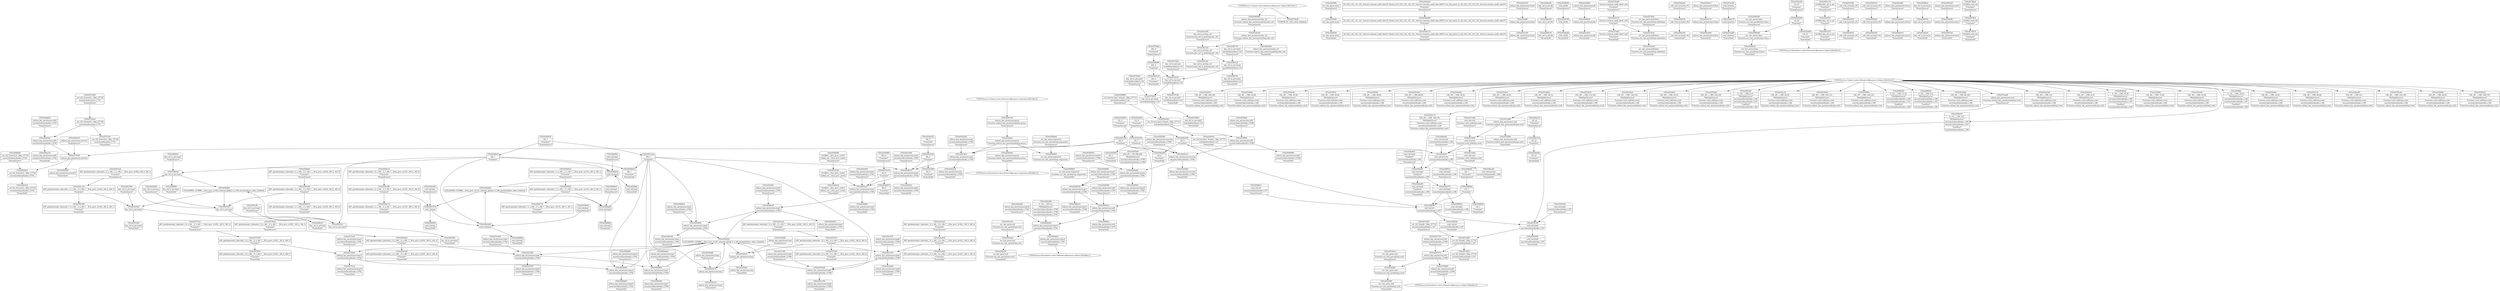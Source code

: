 digraph {
	CE0x456d390 [shape=record,shape=Mrecord,label="{CE0x456d390|selinux_key_permission:retval.0|*SummSink*}"]
	CE0x45554d0 [shape=record,shape=Mrecord,label="{CE0x45554d0|128:_i8*,_:_CRE_96,104_|*MultipleSource*|Function::cred_sid&Arg::cred::|security/selinux/hooks.c,196|Function::selinux_key_permission&Arg::cred::}"]
	CE0x454f140 [shape=record,shape=Mrecord,label="{CE0x454f140|key_ref_to_ptr:key_ref|Function::key_ref_to_ptr&Arg::key_ref::|*SummSink*}"]
	CE0x456db40 [shape=record,shape=Mrecord,label="{CE0x456db40|cred_sid:tmp2|*SummSource*}"]
	CE0x4574dc0 [shape=record,shape=Mrecord,label="{CE0x4574dc0|_ret_i32_%retval.0,_!dbg_!27728|security/selinux/avc.c,775}"]
	CE0x4541440 [shape=record,shape=Mrecord,label="{CE0x4541440|selinux_key_permission:tmp2|security/selinux/hooks.c,5783|*SummSource*}"]
	CE0x45757a0 [shape=record,shape=Mrecord,label="{CE0x45757a0|i64*_getelementptr_inbounds_(_6_x_i64_,_6_x_i64_*___llvm_gcov_ctr421,_i64_0,_i64_5)|*Constant*|*SummSource*}"]
	CE0x458ebc0 [shape=record,shape=Mrecord,label="{CE0x458ebc0|4:_i32,_:_CRE_4,8_|*MultipleSource*|security/selinux/hooks.c,196|security/selinux/hooks.c,197|*LoadInst*|security/selinux/hooks.c,196}"]
	CE0x4590f10 [shape=record,shape=Mrecord,label="{CE0x4590f10|key_ref_to_ptr:tmp1|*SummSource*}"]
	CE0x454e290 [shape=record,shape=Mrecord,label="{CE0x454e290|128:_i8*,_:_CRE_4,8_|*MultipleSource*|Function::cred_sid&Arg::cred::|security/selinux/hooks.c,196|Function::selinux_key_permission&Arg::cred::}"]
	CE0x456c0c0 [shape=record,shape=Mrecord,label="{CE0x456c0c0|_ret_i32_%retval.0,_!dbg_!27729|security/selinux/hooks.c,5792|*SummSink*}"]
	CE0x454e410 [shape=record,shape=Mrecord,label="{CE0x454e410|128:_i8*,_:_CRE_8,16_|*MultipleSource*|Function::cred_sid&Arg::cred::|security/selinux/hooks.c,196|Function::selinux_key_permission&Arg::cred::}"]
	CE0x4545170 [shape=record,shape=Mrecord,label="{CE0x4545170|selinux_key_permission:tmp1}"]
	CE0x4548540 [shape=record,shape=Mrecord,label="{CE0x4548540|cred_sid:sid|security/selinux/hooks.c,197|*SummSink*}"]
	CE0x456ecb0 [shape=record,shape=Mrecord,label="{CE0x456ecb0|cred_sid:security|security/selinux/hooks.c,196|*SummSink*}"]
	CE0x4546240 [shape=record,shape=Mrecord,label="{CE0x4546240|avc_has_perm:entry|*SummSink*}"]
	CE0x458fdc0 [shape=record,shape=Mrecord,label="{CE0x458fdc0|cred_sid:sid|security/selinux/hooks.c,197|*SummSource*}"]
	CE0x45412e0 [shape=record,shape=Mrecord,label="{CE0x45412e0|i64_1|*Constant*}"]
	CE0x4545a70 [shape=record,shape=Mrecord,label="{CE0x4545a70|i32_(i32,_i32,_i16,_i32,_%struct.common_audit_data*)*_bitcast_(i32_(i32,_i32,_i16,_i32,_%struct.common_audit_data.495*)*_avc_has_perm_to_i32_(i32,_i32,_i16,_i32,_%struct.common_audit_data*)*)|*Constant*|*SummSink*}"]
	CE0x45400c0 [shape=record,shape=Mrecord,label="{CE0x45400c0|i64_1|*Constant*|*SummSource*}"]
	CE0x454fe40 [shape=record,shape=Mrecord,label="{CE0x454fe40|4:_i32,_:_CRE_16,20_|*MultipleSource*|security/selinux/hooks.c,196|security/selinux/hooks.c,197|*LoadInst*|security/selinux/hooks.c,196}"]
	CE0x4592c20 [shape=record,shape=Mrecord,label="{CE0x4592c20|i64_-2|*Constant*|*SummSink*}"]
	CE0x4554f60 [shape=record,shape=Mrecord,label="{CE0x4554f60|128:_i8*,_:_CRE_72,80_|*MultipleSource*|Function::cred_sid&Arg::cred::|security/selinux/hooks.c,196|Function::selinux_key_permission&Arg::cred::}"]
	CE0x4541910 [shape=record,shape=Mrecord,label="{CE0x4541910|selinux_key_permission:if.end|*SummSource*}"]
	CE0x458f6b0 [shape=record,shape=Mrecord,label="{CE0x458f6b0|cred_sid:tmp5|security/selinux/hooks.c,196|*SummSink*}"]
	CE0x455d160 [shape=record,shape=Mrecord,label="{CE0x455d160|i32_5|*Constant*}"]
	CE0x45350a0 [shape=record,shape=Mrecord,label="{CE0x45350a0|selinux_key_permission:tmp|*SummSink*}"]
	CE0x456bf20 [shape=record,shape=Mrecord,label="{CE0x456bf20|_ret_i32_%retval.0,_!dbg_!27729|security/selinux/hooks.c,5792}"]
	CE0x45913e0 [shape=record,shape=Mrecord,label="{CE0x45913e0|i64*_getelementptr_inbounds_(_2_x_i64_,_2_x_i64_*___llvm_gcov_ctr422,_i64_0,_i64_1)|*Constant*|*SummSource*}"]
	CE0x454eef0 [shape=record,shape=Mrecord,label="{CE0x454eef0|128:_i8*,_:_CRE_32,36_|*MultipleSource*|Function::cred_sid&Arg::cred::|security/selinux/hooks.c,196|Function::selinux_key_permission&Arg::cred::}"]
	CE0x458ea90 [shape=record,shape=Mrecord,label="{CE0x458ea90|cred_sid:tmp4|*LoadInst*|security/selinux/hooks.c,196|*SummSink*}"]
	CE0x4591ef0 [shape=record,shape=Mrecord,label="{CE0x4591ef0|key_ref_to_ptr:tmp3|*SummSource*}"]
	CE0x4590a00 [shape=record,shape=Mrecord,label="{CE0x4590a00|key_ref_to_ptr:bb|*SummSource*}"]
	CE0x4555c10 [shape=record,shape=Mrecord,label="{CE0x4555c10|128:_i8*,_:_CRE_128,136_|*MultipleSource*|Function::cred_sid&Arg::cred::|security/selinux/hooks.c,196|Function::selinux_key_permission&Arg::cred::}"]
	CE0x4556950 [shape=record,shape=Mrecord,label="{CE0x4556950|cred_sid:bb|*SummSource*}"]
	CE0x4575560 [shape=record,shape=Mrecord,label="{CE0x4575560|selinux_key_permission:retval.0}"]
	CE0x4592750 [shape=record,shape=Mrecord,label="{CE0x4592750|key_ref_to_ptr:tmp4|include/linux/key.h,116|*SummSource*}"]
	CE0x64b0aa0 [shape=record,shape=Mrecord,label="{CE0x64b0aa0|selinux_key_permission:tmp7|security/selinux/hooks.c,5784|*SummSource*}"]
	CE0x45354c0 [shape=record,shape=Mrecord,label="{CE0x45354c0|selinux_key_permission:bb|*SummSink*}"]
	CE0x4569850 [shape=record,shape=Mrecord,label="{CE0x4569850|avc_has_perm:requested|Function::avc_has_perm&Arg::requested::|*SummSink*}"]
	CE0x45349b0 [shape=record,shape=Mrecord,label="{CE0x45349b0|selinux_key_permission:bb|*SummSource*}"]
	CE0x4575cc0 [shape=record,shape=Mrecord,label="{CE0x4575cc0|selinux_key_permission:tmp13|security/selinux/hooks.c,5792|*SummSink*}"]
	CE0x4545f60 [shape=record,shape=Mrecord,label="{CE0x4545f60|avc_has_perm:entry|*SummSource*}"]
	CE0x4535570 [shape=record,shape=Mrecord,label="{CE0x4535570|i64*_getelementptr_inbounds_(_6_x_i64_,_6_x_i64_*___llvm_gcov_ctr421,_i64_0,_i64_0)|*Constant*}"]
	CE0x457d2f0 [shape=record,shape=Mrecord,label="{CE0x457d2f0|_ret_i32_%tmp6,_!dbg_!27716|security/selinux/hooks.c,197|*SummSink*}"]
	CE0x4574a80 [shape=record,shape=Mrecord,label="{CE0x4574a80|%struct.common_audit_data*_null|*Constant*|*SummSource*}"]
	CE0x455c970 [shape=record,shape=Mrecord,label="{CE0x455c970|selinux_key_permission:tmp8|security/selinux/hooks.c,5786|*SummSource*}"]
	CE0x456d1f0 [shape=record,shape=Mrecord,label="{CE0x456d1f0|selinux_key_permission:retval.0|*SummSource*}"]
	CE0x457f6d0 [shape=record,shape=Mrecord,label="{CE0x457f6d0|selinux_key_permission:call1|security/selinux/hooks.c,5788|*SummSource*}"]
	CE0x456e340 [shape=record,shape=Mrecord,label="{CE0x456e340|_call_void_mcount()_#3|*SummSink*}"]
	CE0x4590f80 [shape=record,shape=Mrecord,label="{CE0x4590f80|key_ref_to_ptr:tmp1|*SummSink*}"]
	CE0x45422b0 [shape=record,shape=Mrecord,label="{CE0x45422b0|selinux_key_permission:cmp|security/selinux/hooks.c,5783|*SummSource*}"]
	CE0x456ad60 [shape=record,shape=Mrecord,label="{CE0x456ad60|i32_(i32,_i32,_i16,_i32,_%struct.common_audit_data*)*_bitcast_(i32_(i32,_i32,_i16,_i32,_%struct.common_audit_data.495*)*_avc_has_perm_to_i32_(i32,_i32,_i16,_i32,_%struct.common_audit_data*)*)|*Constant*}"]
	CE0x4592900 [shape=record,shape=Mrecord,label="{CE0x4592900|i64_-2|*Constant*}"]
	CE0x453fa10 [shape=record,shape=Mrecord,label="{CE0x453fa10|selinux_key_permission:if.then|*SummSource*}"]
	CE0x45489c0 [shape=record,shape=Mrecord,label="{CE0x45489c0|selinux_key_permission:tmp5|security/selinux/hooks.c,5783|*SummSource*}"]
	"CONST[source:0(mediator),value:0(static)][purpose:{operation}][SnkIdx:3]"
	CE0x454ffc0 [shape=record,shape=Mrecord,label="{CE0x454ffc0|4:_i32,_:_CRE_20,24_|*MultipleSource*|security/selinux/hooks.c,196|security/selinux/hooks.c,197|*LoadInst*|security/selinux/hooks.c,196}"]
	CE0x4552a20 [shape=record,shape=Mrecord,label="{CE0x4552a20|avc_has_perm:tsid|Function::avc_has_perm&Arg::tsid::}"]
	CE0x456f420 [shape=record,shape=Mrecord,label="{CE0x456f420|cred_sid:tmp|*SummSink*}"]
	CE0x454dbf0 [shape=record,shape=Mrecord,label="{CE0x454dbf0|selinux_key_permission:tmp3|security/selinux/hooks.c,5783|*SummSink*}"]
	CE0x457ad60 [shape=record,shape=Mrecord,label="{CE0x457ad60|cred_sid:entry|*SummSink*}"]
	CE0x4569340 [shape=record,shape=Mrecord,label="{CE0x4569340|avc_has_perm:tclass|Function::avc_has_perm&Arg::tclass::}"]
	CE0x457add0 [shape=record,shape=Mrecord,label="{CE0x457add0|selinux_key_permission:cred|Function::selinux_key_permission&Arg::cred::}"]
	CE0x454c0b0 [shape=record,shape=Mrecord,label="{CE0x454c0b0|_ret_%struct.key*_%tmp5,_!dbg_!27715|include/linux/key.h,116}"]
	CE0x456a5a0 [shape=record,shape=Mrecord,label="{CE0x456a5a0|selinux_key_permission:call3|security/selinux/hooks.c,5791}"]
	CE0x454cac0 [shape=record,shape=Mrecord,label="{CE0x454cac0|i64*_getelementptr_inbounds_(_6_x_i64_,_6_x_i64_*___llvm_gcov_ctr421,_i64_0,_i64_0)|*Constant*|*SummSource*}"]
	CE0x4544110 [shape=record,shape=Mrecord,label="{CE0x4544110|i64*_getelementptr_inbounds_(_2_x_i64_,_2_x_i64_*___llvm_gcov_ctr131,_i64_0,_i64_0)|*Constant*|*SummSink*}"]
	CE0x4534dd0 [shape=record,shape=Mrecord,label="{CE0x4534dd0|selinux_key_permission:tmp1|*SummSource*}"]
	CE0x4574f30 [shape=record,shape=Mrecord,label="{CE0x4574f30|avc_has_perm:auditdata|Function::avc_has_perm&Arg::auditdata::|*SummSource*}"]
	CE0x456c280 [shape=record,shape=Mrecord,label="{CE0x456c280|i64*_getelementptr_inbounds_(_2_x_i64_,_2_x_i64_*___llvm_gcov_ctr131,_i64_0,_i64_0)|*Constant*}"]
	CE0x458f920 [shape=record,shape=Mrecord,label="{CE0x458f920|i32_1|*Constant*}"]
	CE0x4560460 [shape=record,shape=Mrecord,label="{CE0x4560460|selinux_key_permission:key_ref|Function::selinux_key_permission&Arg::key_ref::|*SummSource*}"]
	CE0x4561d70 [shape=record,shape=Mrecord,label="{CE0x4561d70|GLOBAL:key_ref_to_ptr|*Constant*|*SummSink*}"]
	CE0x4541d30 [shape=record,shape=Mrecord,label="{CE0x4541d30|_call_void_mcount()_#3}"]
	CE0x456f4c0 [shape=record,shape=Mrecord,label="{CE0x456f4c0|i64_1|*Constant*}"]
	CE0x4534c70 [shape=record,shape=Mrecord,label="{CE0x4534c70|cred_sid:entry}"]
	CE0x458fcf0 [shape=record,shape=Mrecord,label="{CE0x458fcf0|cred_sid:sid|security/selinux/hooks.c,197}"]
	CE0x4591a00 [shape=record,shape=Mrecord,label="{CE0x4591a00|key_ref_to_ptr:tmp2|*SummSink*}"]
	CE0x4569df0 [shape=record,shape=Mrecord,label="{CE0x4569df0|selinux_key_permission:sid2|security/selinux/hooks.c,5791|*SummSource*}"]
	CE0x454e8a0 [shape=record,shape=Mrecord,label="{CE0x454e8a0|128:_i8*,_:_CRE_16,20_|*MultipleSource*|Function::cred_sid&Arg::cred::|security/selinux/hooks.c,196|Function::selinux_key_permission&Arg::cred::}"]
	CE0x455a540 [shape=record,shape=Mrecord,label="{CE0x455a540|i64*_getelementptr_inbounds_(_6_x_i64_,_6_x_i64_*___llvm_gcov_ctr421,_i64_0,_i64_3)|*Constant*|*SummSink*}"]
	CE0x4555130 [shape=record,shape=Mrecord,label="{CE0x4555130|128:_i8*,_:_CRE_80,88_|*MultipleSource*|Function::cred_sid&Arg::cred::|security/selinux/hooks.c,196|Function::selinux_key_permission&Arg::cred::}"]
	CE0x4540970 [shape=record,shape=Mrecord,label="{CE0x4540970|i64_0|*Constant*|*SummSink*}"]
	CE0x456bf90 [shape=record,shape=Mrecord,label="{CE0x456bf90|_ret_i32_%retval.0,_!dbg_!27729|security/selinux/hooks.c,5792|*SummSource*}"]
	CE0x456a2f0 [shape=record,shape=Mrecord,label="{CE0x456a2f0|selinux_key_permission:tmp12|security/selinux/hooks.c,5791}"]
	CE0x4542360 [shape=record,shape=Mrecord,label="{CE0x4542360|COLLAPSED:_GCMRE___llvm_gcov_ctr421_internal_global_6_x_i64_zeroinitializer:_elem_0:default:}"]
	CE0x456ea80 [shape=record,shape=Mrecord,label="{CE0x456ea80|128:_i8*,_:_CRE_0,4_|*MultipleSource*|Function::cred_sid&Arg::cred::|security/selinux/hooks.c,196|Function::selinux_key_permission&Arg::cred::}"]
	CE0x4556180 [shape=record,shape=Mrecord,label="{CE0x4556180|128:_i8*,_:_CRE_152,160_|*MultipleSource*|Function::cred_sid&Arg::cred::|security/selinux/hooks.c,196|Function::selinux_key_permission&Arg::cred::}"]
	CE0x4592330 [shape=record,shape=Mrecord,label="{CE0x4592330|_call_void_mcount()_#3|*SummSource*}"]
	CE0x455fd40 [shape=record,shape=Mrecord,label="{CE0x455fd40|avc_has_perm:ssid|Function::avc_has_perm&Arg::ssid::}"]
	CE0x4552fe0 [shape=record,shape=Mrecord,label="{CE0x4552fe0|selinux_key_permission:tmp4|security/selinux/hooks.c,5783|*SummSource*}"]
	CE0x4591990 [shape=record,shape=Mrecord,label="{CE0x4591990|key_ref_to_ptr:tmp2|*SummSource*}"]
	CE0x454f1b0 [shape=record,shape=Mrecord,label="{CE0x454f1b0|_ret_%struct.key*_%tmp5,_!dbg_!27715|include/linux/key.h,116|*SummSink*}"]
	CE0x5bf44d0 [shape=record,shape=Mrecord,label="{CE0x5bf44d0|selinux_key_permission:tmp7|security/selinux/hooks.c,5784|*SummSink*}"]
	CE0x45750d0 [shape=record,shape=Mrecord,label="{CE0x45750d0|_ret_i32_%retval.0,_!dbg_!27728|security/selinux/avc.c,775|*SummSource*}"]
	CE0x4554860 [shape=record,shape=Mrecord,label="{CE0x4554860|128:_i8*,_:_CRE_48,52_|*MultipleSource*|Function::cred_sid&Arg::cred::|security/selinux/hooks.c,196|Function::selinux_key_permission&Arg::cred::}"]
	CE0x4570820 [shape=record,shape=Mrecord,label="{CE0x4570820|key_ref_to_ptr:tmp5|include/linux/key.h,116|*SummSink*}"]
	"CONST[source:0(mediator),value:2(dynamic)][purpose:{object}][SnkIdx:2]"
	CE0x4590ea0 [shape=record,shape=Mrecord,label="{CE0x4590ea0|key_ref_to_ptr:tmp1}"]
	CE0x456e400 [shape=record,shape=Mrecord,label="{CE0x456e400|i32_0|*Constant*}"]
	CE0x4590c00 [shape=record,shape=Mrecord,label="{CE0x4590c00|i64*_getelementptr_inbounds_(_2_x_i64_,_2_x_i64_*___llvm_gcov_ctr422,_i64_0,_i64_0)|*Constant*}"]
	CE0x4541de0 [shape=record,shape=Mrecord,label="{CE0x4541de0|selinux_key_permission:cmp|security/selinux/hooks.c,5783}"]
	CE0x4552e70 [shape=record,shape=Mrecord,label="{CE0x4552e70|%struct.common_audit_data*_null|*Constant*}"]
	CE0x4567b60 [shape=record,shape=Mrecord,label="{CE0x4567b60|200:_i8*,_:_CR_200,208_|*MultipleSource*|security/selinux/hooks.c,5788|security/selinux/hooks.c,5789}"]
	CE0x4546330 [shape=record,shape=Mrecord,label="{CE0x4546330|selinux_key_permission:tmp11|security/selinux/hooks.c,5789}"]
	CE0x45927f0 [shape=record,shape=Mrecord,label="{CE0x45927f0|key_ref_to_ptr:tmp4|include/linux/key.h,116|*SummSink*}"]
	CE0x4556520 [shape=record,shape=Mrecord,label="{CE0x4556520|128:_i8*,_:_CRE_168,176_|*MultipleSource*|Function::cred_sid&Arg::cred::|security/selinux/hooks.c,196|Function::selinux_key_permission&Arg::cred::}"]
	CE0x4574c40 [shape=record,shape=Mrecord,label="{CE0x4574c40|avc_has_perm:auditdata|Function::avc_has_perm&Arg::auditdata::|*SummSink*}"]
	CE0x4550400 [shape=record,shape=Mrecord,label="{CE0x4550400|cred_sid:tmp6|security/selinux/hooks.c,197|*SummSink*}"]
	CE0x4559d00 [shape=record,shape=Mrecord,label="{CE0x4559d00|selinux_key_permission:tmp5|security/selinux/hooks.c,5783}"]
	CE0x4591d10 [shape=record,shape=Mrecord,label="{CE0x4591d10|key_ref_to_ptr:tmp3}"]
	CE0x45700b0 [shape=record,shape=Mrecord,label="{CE0x45700b0|i64_-2|*Constant*|*SummSource*}"]
	CE0x456d710 [shape=record,shape=Mrecord,label="{CE0x456d710|i64*_getelementptr_inbounds_(_2_x_i64_,_2_x_i64_*___llvm_gcov_ctr131,_i64_0,_i64_1)|*Constant*|*SummSink*}"]
	CE0x4540b50 [shape=record,shape=Mrecord,label="{CE0x4540b50|selinux_key_permission:bb}"]
	CE0x457c0b0 [shape=record,shape=Mrecord,label="{CE0x457c0b0|cred_sid:cred|Function::cred_sid&Arg::cred::|*SummSink*}"]
	CE0x3e2e030 [shape=record,shape=Mrecord,label="{CE0x3e2e030|i64*_getelementptr_inbounds_(_6_x_i64_,_6_x_i64_*___llvm_gcov_ctr421,_i64_0,_i64_4)|*Constant*}"]
	CE0x4541230 [shape=record,shape=Mrecord,label="{CE0x4541230|selinux_key_permission:if.end|*SummSink*}"]
	CE0x4567570 [shape=record,shape=Mrecord,label="{CE0x4567570|cred_sid:tmp}"]
	CE0x4550160 [shape=record,shape=Mrecord,label="{CE0x4550160|cred_sid:tmp6|security/selinux/hooks.c,197}"]
	CE0x4552960 [shape=record,shape=Mrecord,label="{CE0x4552960|avc_has_perm:ssid|Function::avc_has_perm&Arg::ssid::|*SummSink*}"]
	CE0x4592fb0 [shape=record,shape=Mrecord,label="{CE0x4592fb0|COLLAPSED:_GCMRE___llvm_gcov_ctr422_internal_global_2_x_i64_zeroinitializer:_elem_0:default:}"]
	CE0x456d4b0 [shape=record,shape=Mrecord,label="{CE0x456d4b0|cred_sid:tmp1|*SummSink*}"]
	CE0x4574af0 [shape=record,shape=Mrecord,label="{CE0x4574af0|%struct.common_audit_data*_null|*Constant*|*SummSink*}"]
	CE0x4575970 [shape=record,shape=Mrecord,label="{CE0x4575970|i64*_getelementptr_inbounds_(_6_x_i64_,_6_x_i64_*___llvm_gcov_ctr421,_i64_0,_i64_5)|*Constant*|*SummSink*}"]
	CE0x4556790 [shape=record,shape=Mrecord,label="{CE0x4556790|cred_sid:bb}"]
	CE0x4591120 [shape=record,shape=Mrecord,label="{CE0x4591120|i64*_getelementptr_inbounds_(_2_x_i64_,_2_x_i64_*___llvm_gcov_ctr422,_i64_0,_i64_1)|*Constant*}"]
	CE0x45594e0 [shape=record,shape=Mrecord,label="{CE0x45594e0|cred_sid:tmp1|*SummSource*}"]
	CE0x4556350 [shape=record,shape=Mrecord,label="{CE0x4556350|128:_i8*,_:_CRE_160,168_|*MultipleSource*|Function::cred_sid&Arg::cred::|security/selinux/hooks.c,196|Function::selinux_key_permission&Arg::cred::}"]
	CE0x45693b0 [shape=record,shape=Mrecord,label="{CE0x45693b0|avc_has_perm:tclass|Function::avc_has_perm&Arg::tclass::|*SummSource*}"]
	CE0x4569a10 [shape=record,shape=Mrecord,label="{CE0x4569a10|selinux_key_permission:tmp11|security/selinux/hooks.c,5789|*SummSink*}"]
	CE0x4591920 [shape=record,shape=Mrecord,label="{CE0x4591920|key_ref_to_ptr:tmp2}"]
	CE0x4592f40 [shape=record,shape=Mrecord,label="{CE0x4592f40|key_ref_to_ptr:tmp}"]
	CE0x4575c50 [shape=record,shape=Mrecord,label="{CE0x4575c50|selinux_key_permission:tmp13|security/selinux/hooks.c,5792|*SummSource*}"]
	CE0x4550890 [shape=record,shape=Mrecord,label="{CE0x4550890|_ret_%struct.key*_%tmp5,_!dbg_!27715|include/linux/key.h,116|*SummSource*}"]
	CE0x45343a0 [shape=record,shape=Mrecord,label="{CE0x45343a0|selinux_key_permission:key_ref|Function::selinux_key_permission&Arg::key_ref::}"]
	CE0x4593020 [shape=record,shape=Mrecord,label="{CE0x4593020|key_ref_to_ptr:tmp|*SummSource*}"]
	CE0x4534b10 [shape=record,shape=Mrecord,label="{CE0x4534b10|selinux_key_permission:tmp}"]
	CE0x45596a0 [shape=record,shape=Mrecord,label="{CE0x45596a0|i64*_getelementptr_inbounds_(_2_x_i64_,_2_x_i64_*___llvm_gcov_ctr131,_i64_0,_i64_1)|*Constant*}"]
	CE0x4554690 [shape=record,shape=Mrecord,label="{CE0x4554690|128:_i8*,_:_CRE_44,48_|*MultipleSource*|Function::cred_sid&Arg::cred::|security/selinux/hooks.c,196|Function::selinux_key_permission&Arg::cred::}"]
	CE0x456e2d0 [shape=record,shape=Mrecord,label="{CE0x456e2d0|_call_void_mcount()_#3|*SummSource*}"]
	CE0x4567670 [shape=record,shape=Mrecord,label="{CE0x4567670|selinux_key_permission:call|security/selinux/hooks.c,5786}"]
	CE0x454b410 [shape=record,shape=Mrecord,label="{CE0x454b410|selinux_key_permission:return|*SummSink*}"]
	CE0x45352b0 [shape=record,shape=Mrecord,label="{CE0x45352b0|GLOBAL:__llvm_gcov_ctr421|Global_var:__llvm_gcov_ctr421}"]
	CE0x457d280 [shape=record,shape=Mrecord,label="{CE0x457d280|_ret_i32_%tmp6,_!dbg_!27716|security/selinux/hooks.c,197}"]
	CE0x45528c0 [shape=record,shape=Mrecord,label="{CE0x45528c0|avc_has_perm:ssid|Function::avc_has_perm&Arg::ssid::|*SummSource*}"]
	CE0x4567750 [shape=record,shape=Mrecord,label="{CE0x4567750|selinux_key_permission:call|security/selinux/hooks.c,5786|*SummSource*}"]
	CE0x4569fe0 [shape=record,shape=Mrecord,label="{CE0x4569fe0|selinux_key_permission:sid2|security/selinux/hooks.c,5791|*SummSink*}"]
	CE0x4542c10 [shape=record,shape=Mrecord,label="{CE0x4542c10|selinux_key_permission:tmp3|security/selinux/hooks.c,5783}"]
	CE0x458fa90 [shape=record,shape=Mrecord,label="{CE0x458fa90|i32_1|*Constant*|*SummSource*}"]
	CE0x4542f50 [shape=record,shape=Mrecord,label="{CE0x4542f50|GLOBAL:key_ref_to_ptr|*Constant*}"]
	CE0x4575320 [shape=record,shape=Mrecord,label="{CE0x4575320|i64*_getelementptr_inbounds_(_6_x_i64_,_6_x_i64_*___llvm_gcov_ctr421,_i64_0,_i64_5)|*Constant*}"]
	CE0x4550300 [shape=record,shape=Mrecord,label="{CE0x4550300|cred_sid:tmp6|security/selinux/hooks.c,197|*SummSource*}"]
	CE0x453fb70 [shape=record,shape=Mrecord,label="{CE0x453fb70|selinux_key_permission:tmp2|security/selinux/hooks.c,5783}"]
	"CONST[source:1(input),value:2(dynamic)][purpose:{object}][SrcIdx:1]"
	CE0x4569cc0 [shape=record,shape=Mrecord,label="{CE0x4569cc0|selinux_key_permission:sid2|security/selinux/hooks.c,5791}"]
	CE0x454d250 [shape=record,shape=Mrecord,label="{CE0x454d250|selinux_key_permission:tmp4|security/selinux/hooks.c,5783|*SummSink*}"]
	CE0x454e030 [shape=record,shape=Mrecord,label="{CE0x454e030|selinux_key_permission:tmp3|security/selinux/hooks.c,5783|*SummSource*}"]
	CE0x455dc20 [shape=record,shape=Mrecord,label="{CE0x455dc20|avc_has_perm:tsid|Function::avc_has_perm&Arg::tsid::|*SummSink*}"]
	CE0x453fe30 [shape=record,shape=Mrecord,label="{CE0x453fe30|_call_void_mcount()_#3|*SummSink*}"]
	CE0x4569600 [shape=record,shape=Mrecord,label="{CE0x4569600|avc_has_perm:requested|Function::avc_has_perm&Arg::requested::}"]
	CE0x4554a30 [shape=record,shape=Mrecord,label="{CE0x4554a30|128:_i8*,_:_CRE_52,56_|*MultipleSource*|Function::cred_sid&Arg::cred::|security/selinux/hooks.c,196|Function::selinux_key_permission&Arg::cred::}"]
	CE0x458e6f0 [shape=record,shape=Mrecord,label="{CE0x458e6f0|cred_sid:tmp4|*LoadInst*|security/selinux/hooks.c,196}"]
	CE0x454b540 [shape=record,shape=Mrecord,label="{CE0x454b540|selinux_key_permission:tmp5|security/selinux/hooks.c,5783|*SummSink*}"]
	CE0x4580880 [shape=record,shape=Mrecord,label="{CE0x4580880|selinux_key_permission:call1|security/selinux/hooks.c,5788|*SummSink*}"]
	CE0x45765a0 [shape=record,shape=Mrecord,label="{CE0x45765a0|i64*_getelementptr_inbounds_(_6_x_i64_,_6_x_i64_*___llvm_gcov_ctr421,_i64_0,_i64_3)|*Constant*|*SummSource*}"]
	CE0x45424c0 [shape=record,shape=Mrecord,label="{CE0x45424c0|selinux_key_permission:cmp|security/selinux/hooks.c,5783|*SummSink*}"]
	CE0x64b0940 [shape=record,shape=Mrecord,label="{CE0x64b0940|selinux_key_permission:tmp7|security/selinux/hooks.c,5784}"]
	CE0x453c520 [shape=record,shape=Mrecord,label="{CE0x453c520|selinux_key_permission:tmp6|security/selinux/hooks.c,5784|*SummSink*}"]
	CE0x454c220 [shape=record,shape=Mrecord,label="{CE0x454c220|key_ref_to_ptr:key_ref|Function::key_ref_to_ptr&Arg::key_ref::}"]
	CE0x456ac30 [shape=record,shape=Mrecord,label="{CE0x456ac30|selinux_key_permission:call3|security/selinux/hooks.c,5791|*SummSink*}"]
	CE0x3e2e0a0 [shape=record,shape=Mrecord,label="{CE0x3e2e0a0|i64*_getelementptr_inbounds_(_6_x_i64_,_6_x_i64_*___llvm_gcov_ctr421,_i64_0,_i64_4)|*Constant*|*SummSource*}"]
	CE0x45342e0 [shape=record,shape=Mrecord,label="{CE0x45342e0|key_ref_to_ptr:entry|*SummSink*}"]
	CE0x4542ba0 [shape=record,shape=Mrecord,label="{CE0x4542ba0|GLOBAL:__llvm_gcov_ctr421|Global_var:__llvm_gcov_ctr421|*SummSink*}"]
	CE0x4534880 [shape=record,shape=Mrecord,label="{CE0x4534880|i64_0|*Constant*|*SummSource*}"]
	CE0x454dc60 [shape=record,shape=Mrecord,label="{CE0x454dc60|selinux_key_permission:tmp4|security/selinux/hooks.c,5783}"]
	CE0x4552c90 [shape=record,shape=Mrecord,label="{CE0x4552c90|i16_43|*Constant*|*SummSource*}"]
	CE0x4545580 [shape=record,shape=Mrecord,label="{CE0x4545580|selinux_key_permission:security|security/selinux/hooks.c,5789|*SummSource*}"]
	CE0x4547c90 [shape=record,shape=Mrecord,label="{CE0x4547c90|selinux_key_permission:tmp9|security/selinux/hooks.c,5786|*SummSource*}"]
	CE0x453c440 [shape=record,shape=Mrecord,label="{CE0x453c440|selinux_key_permission:tmp6|security/selinux/hooks.c,5784}"]
	CE0x454f020 [shape=record,shape=Mrecord,label="{CE0x454f020|128:_i8*,_:_CRE_36,40_|*MultipleSource*|Function::cred_sid&Arg::cred::|security/selinux/hooks.c,196|Function::selinux_key_permission&Arg::cred::}"]
	CE0x4574ec0 [shape=record,shape=Mrecord,label="{CE0x4574ec0|avc_has_perm:auditdata|Function::avc_has_perm&Arg::auditdata::}"]
	CE0x456e7e0 [shape=record,shape=Mrecord,label="{CE0x456e7e0|i32_22|*Constant*}"]
	CE0x4535150 [shape=record,shape=Mrecord,label="{CE0x4535150|selinux_key_permission:perm|Function::selinux_key_permission&Arg::perm::|*SummSource*}"]
	CE0x4570630 [shape=record,shape=Mrecord,label="{CE0x4570630|key_ref_to_ptr:tmp5|include/linux/key.h,116}"]
	CE0x4542410 [shape=record,shape=Mrecord,label="{CE0x4542410|i64_2|*Constant*|*SummSource*}"]
	CE0x4545ae0 [shape=record,shape=Mrecord,label="{CE0x4545ae0|i32_(i32,_i32,_i16,_i32,_%struct.common_audit_data*)*_bitcast_(i32_(i32,_i32,_i16,_i32,_%struct.common_audit_data.495*)*_avc_has_perm_to_i32_(i32,_i32,_i16,_i32,_%struct.common_audit_data*)*)|*Constant*|*SummSource*}"]
	CE0x4546b50 [shape=record,shape=Mrecord,label="{CE0x4546b50|selinux_key_permission:tmp10|security/selinux/hooks.c,5789|*SummSource*}"]
	CE0x456ddc0 [shape=record,shape=Mrecord,label="{CE0x456ddc0|cred_sid:tmp3}"]
	CE0x457bfd0 [shape=record,shape=Mrecord,label="{CE0x457bfd0|cred_sid:cred|Function::cred_sid&Arg::cred::}"]
	CE0x4541f40 [shape=record,shape=Mrecord,label="{CE0x4541f40|i32_0|*Constant*}"]
	CE0x4591590 [shape=record,shape=Mrecord,label="{CE0x4591590|i64*_getelementptr_inbounds_(_2_x_i64_,_2_x_i64_*___llvm_gcov_ctr422,_i64_0,_i64_1)|*Constant*|*SummSink*}"]
	CE0x45706a0 [shape=record,shape=Mrecord,label="{CE0x45706a0|key_ref_to_ptr:tmp5|include/linux/key.h,116|*SummSource*}"]
	CE0x454f090 [shape=record,shape=Mrecord,label="{CE0x454f090|128:_i8*,_:_CRE_56,64_|*MultipleSource*|Function::cred_sid&Arg::cred::|security/selinux/hooks.c,196|Function::selinux_key_permission&Arg::cred::}"]
	CE0x456eaf0 [shape=record,shape=Mrecord,label="{CE0x456eaf0|cred_sid:security|security/selinux/hooks.c,196}"]
	CE0x591a620 [shape=record,shape=Mrecord,label="{CE0x591a620|i64*_getelementptr_inbounds_(_6_x_i64_,_6_x_i64_*___llvm_gcov_ctr421,_i64_0,_i64_4)|*Constant*|*SummSink*}"]
	CE0x4555300 [shape=record,shape=Mrecord,label="{CE0x4555300|128:_i8*,_:_CRE_88,89_|*MultipleSource*|Function::cred_sid&Arg::cred::|security/selinux/hooks.c,196|Function::selinux_key_permission&Arg::cred::}"]
	CE0x4578960 [shape=record,shape=Mrecord,label="{CE0x4578960|selinux_key_permission:call|security/selinux/hooks.c,5786|*SummSink*}"]
	CE0x456a280 [shape=record,shape=Mrecord,label="{CE0x456a280|0:_i32,_:_CR_0,4_|*MultipleSource*|security/selinux/hooks.c,5789|security/selinux/hooks.c,5789|security/selinux/hooks.c,5791}"]
	CE0x456dfb0 [shape=record,shape=Mrecord,label="{CE0x456dfb0|cred_sid:tmp3|*SummSink*}"]
	CE0x455be80 [shape=record,shape=Mrecord,label="{CE0x455be80|i64*_getelementptr_inbounds_(_6_x_i64_,_6_x_i64_*___llvm_gcov_ctr421,_i64_0,_i64_3)|*Constant*}"]
	CE0x456e070 [shape=record,shape=Mrecord,label="{CE0x456e070|_call_void_mcount()_#3}"]
	CE0x4540aa0 [shape=record,shape=Mrecord,label="{CE0x4540aa0|selinux_key_permission:perm|Function::selinux_key_permission&Arg::perm::|*SummSink*}"]
	CE0x4545410 [shape=record,shape=Mrecord,label="{CE0x4545410|selinux_key_permission:security|security/selinux/hooks.c,5789}"]
	CE0x45450c0 [shape=record,shape=Mrecord,label="{CE0x45450c0|selinux_key_permission:tmp2|security/selinux/hooks.c,5783|*SummSink*}"]
	CE0x4545940 [shape=record,shape=Mrecord,label="{CE0x4545940|selinux_key_permission:tmp10|security/selinux/hooks.c,5789|*SummSink*}"]
	CE0x453fac0 [shape=record,shape=Mrecord,label="{CE0x453fac0|selinux_key_permission:perm|Function::selinux_key_permission&Arg::perm::}"]
	CE0x4575140 [shape=record,shape=Mrecord,label="{CE0x4575140|_ret_i32_%retval.0,_!dbg_!27728|security/selinux/avc.c,775|*SummSink*}"]
	CE0x456ea10 [shape=record,shape=Mrecord,label="{CE0x456ea10|i32_22|*Constant*|*SummSource*}"]
	CE0x456b980 [shape=record,shape=Mrecord,label="{CE0x456b980|selinux_key_permission:tmp14|security/selinux/hooks.c,5792}"]
	CE0x4545220 [shape=record,shape=Mrecord,label="{CE0x4545220|selinux_key_permission:entry|*SummSource*}"]
	CE0x456b9f0 [shape=record,shape=Mrecord,label="{CE0x456b9f0|selinux_key_permission:tmp14|security/selinux/hooks.c,5792|*SummSource*}"]
	CE0x454ed90 [shape=record,shape=Mrecord,label="{CE0x454ed90|128:_i8*,_:_CRE_28,32_|*MultipleSource*|Function::cred_sid&Arg::cred::|security/selinux/hooks.c,196|Function::selinux_key_permission&Arg::cred::}"]
	CE0x457acf0 [shape=record,shape=Mrecord,label="{CE0x457acf0|cred_sid:entry|*SummSource*}"]
	CE0x4540e10 [shape=record,shape=Mrecord,label="{CE0x4540e10|selinux_key_permission:tmp1|*SummSink*}"]
	CE0x456dbb0 [shape=record,shape=Mrecord,label="{CE0x456dbb0|cred_sid:tmp2|*SummSink*}"]
	CE0x45426d0 [shape=record,shape=Mrecord,label="{CE0x45426d0|selinux_key_permission:if.then|*SummSink*}"]
	CE0x45604d0 [shape=record,shape=Mrecord,label="{CE0x45604d0|selinux_key_permission:key_ref|Function::selinux_key_permission&Arg::key_ref::|*SummSink*}"]
	CE0x454c290 [shape=record,shape=Mrecord,label="{CE0x454c290|key_ref_to_ptr:key_ref|Function::key_ref_to_ptr&Arg::key_ref::|*SummSource*}"]
	CE0x457aed0 [shape=record,shape=Mrecord,label="{CE0x457aed0|selinux_key_permission:cred|Function::selinux_key_permission&Arg::cred::|*SummSource*}"]
	CE0x4545480 [shape=record,shape=Mrecord,label="{CE0x4545480|i32_5|*Constant*|*SummSink*}"]
	CE0x45442b0 [shape=record,shape=Mrecord,label="{CE0x45442b0|COLLAPSED:_GCMRE___llvm_gcov_ctr131_internal_global_2_x_i64_zeroinitializer:_elem_0:default:}"]
	CE0x4551d70 [shape=record,shape=Mrecord,label="{CE0x4551d70|i64_0|*Constant*}"]
	CE0x456ce80 [shape=record,shape=Mrecord,label="{CE0x456ce80|cred_sid:tmp1}"]
	CE0x4535360 [shape=record,shape=Mrecord,label="{CE0x4535360|_call_void_mcount()_#3|*SummSource*}"]
	CE0x45544c0 [shape=record,shape=Mrecord,label="{CE0x45544c0|128:_i8*,_:_CRE_40,44_|*MultipleSource*|Function::cred_sid&Arg::cred::|security/selinux/hooks.c,196|Function::selinux_key_permission&Arg::cred::}"]
	CE0x4579be0 [shape=record,shape=Mrecord,label="{CE0x4579be0|GLOBAL:cred_sid|*Constant*|*SummSource*}"]
	CE0x4554d60 [shape=record,shape=Mrecord,label="{CE0x4554d60|128:_i8*,_:_CRE_64,72_|*MultipleSource*|Function::cred_sid&Arg::cred::|security/selinux/hooks.c,196|Function::selinux_key_permission&Arg::cred::}"]
	CE0x4569940 [shape=record,shape=Mrecord,label="{CE0x4569940|selinux_key_permission:tmp11|security/selinux/hooks.c,5789|*SummSource*}"]
	CE0x4544320 [shape=record,shape=Mrecord,label="{CE0x4544320|cred_sid:tmp|*SummSource*}"]
	CE0x4548010 [shape=record,shape=Mrecord,label="{CE0x4548010|i64_1|*Constant*|*SummSink*}"]
	CE0x4555870 [shape=record,shape=Mrecord,label="{CE0x4555870|128:_i8*,_:_CRE_112,120_|*MultipleSource*|Function::cred_sid&Arg::cred::|security/selinux/hooks.c,196|Function::selinux_key_permission&Arg::cred::}"]
	CE0x458fb20 [shape=record,shape=Mrecord,label="{CE0x458fb20|i32_1|*Constant*|*SummSink*}"]
	CE0x4545660 [shape=record,shape=Mrecord,label="{CE0x4545660|selinux_key_permission:security|security/selinux/hooks.c,5789|*SummSink*}"]
	CE0x456d5e0 [shape=record,shape=Mrecord,label="{CE0x456d5e0|i64*_getelementptr_inbounds_(_2_x_i64_,_2_x_i64_*___llvm_gcov_ctr131,_i64_0,_i64_1)|*Constant*|*SummSource*}"]
	CE0x453d440 [shape=record,shape=Mrecord,label="{CE0x453d440|selinux_key_permission:return}"]
	CE0x4555de0 [shape=record,shape=Mrecord,label="{CE0x4555de0|128:_i8*,_:_CRE_136,144_|*MultipleSource*|Function::cred_sid&Arg::cred::|security/selinux/hooks.c,196|Function::selinux_key_permission&Arg::cred::}"]
	CE0x454eb00 [shape=record,shape=Mrecord,label="{CE0x454eb00|128:_i8*,_:_CRE_20,24_|*MultipleSource*|Function::cred_sid&Arg::cred::|security/selinux/hooks.c,196|Function::selinux_key_permission&Arg::cred::}"]
	CE0x455b480 [shape=record,shape=Mrecord,label="{CE0x455b480|selinux_key_permission:entry}"]
	"CONST[source:1(input),value:2(dynamic)][purpose:{subject}][SrcIdx:3]"
	CE0x4570340 [shape=record,shape=Mrecord,label="{CE0x4570340|key_ref_to_ptr:and|include/linux/key.h,116}"]
	CE0x4590d70 [shape=record,shape=Mrecord,label="{CE0x4590d70|i64*_getelementptr_inbounds_(_2_x_i64_,_2_x_i64_*___llvm_gcov_ctr422,_i64_0,_i64_0)|*Constant*|*SummSink*}"]
	CE0x4555a40 [shape=record,shape=Mrecord,label="{CE0x4555a40|128:_i8*,_:_CRE_120,128_|*MultipleSource*|Function::cred_sid&Arg::cred::|security/selinux/hooks.c,196|Function::selinux_key_permission&Arg::cred::}"]
	CE0x457c040 [shape=record,shape=Mrecord,label="{CE0x457c040|cred_sid:cred|Function::cred_sid&Arg::cred::|*SummSource*}"]
	CE0x458ec90 [shape=record,shape=Mrecord,label="{CE0x458ec90|4:_i32,_:_CRE_8,12_|*MultipleSource*|security/selinux/hooks.c,196|security/selinux/hooks.c,197|*LoadInst*|security/selinux/hooks.c,196}"]
	CE0x4552d00 [shape=record,shape=Mrecord,label="{CE0x4552d00|i16_43|*Constant*|*SummSink*}"]
	CE0x456e8a0 [shape=record,shape=Mrecord,label="{CE0x456e8a0|i32_22|*Constant*|*SummSink*}"]
	CE0x45646c0 [shape=record,shape=Mrecord,label="{CE0x45646c0|key_ref_to_ptr:entry|*SummSource*}"]
	CE0x4541ff0 [shape=record,shape=Mrecord,label="{CE0x4541ff0|selinux_key_permission:if.end}"]
	CE0x45924e0 [shape=record,shape=Mrecord,label="{CE0x45924e0|key_ref_to_ptr:tmp4|include/linux/key.h,116}"]
	"CONST[source:0(mediator),value:2(dynamic)][purpose:{subject}][SnkIdx:0]"
	CE0x4556ad0 [shape=record,shape=Mrecord,label="{CE0x4556ad0|cred_sid:bb|*SummSink*}"]
	CE0x4544e00 [shape=record,shape=Mrecord,label="{CE0x4544e00|i32_0|*Constant*|*SummSink*}"]
	"CONST[source:0(mediator),value:2(dynamic)][purpose:{object}][SnkIdx:1]"
	CE0x45920a0 [shape=record,shape=Mrecord,label="{CE0x45920a0|_call_void_mcount()_#3}"]
	CE0x457bf60 [shape=record,shape=Mrecord,label="{CE0x457bf60|selinux_key_permission:cred|Function::selinux_key_permission&Arg::cred::|*SummSink*}"]
	CE0x4590e10 [shape=record,shape=Mrecord,label="{CE0x4590e10|key_ref_to_ptr:tmp|*SummSink*}"]
	CE0x453f490 [shape=record,shape=Mrecord,label="{CE0x453f490|selinux_key_permission:tmp|*SummSource*}"]
	CE0x456df40 [shape=record,shape=Mrecord,label="{CE0x456df40|cred_sid:tmp3|*SummSource*}"]
	CE0x456ab00 [shape=record,shape=Mrecord,label="{CE0x456ab00|selinux_key_permission:call3|security/selinux/hooks.c,5791|*SummSource*}"]
	CE0x45703b0 [shape=record,shape=Mrecord,label="{CE0x45703b0|key_ref_to_ptr:and|include/linux/key.h,116|*SummSource*}"]
	CE0x455d060 [shape=record,shape=Mrecord,label="{CE0x455d060|i32_5|*Constant*|*SummSource*}"]
	"CONST[source:1(input),value:2(dynamic)][purpose:{operation}][SrcIdx:2]"
	CE0x4569420 [shape=record,shape=Mrecord,label="{CE0x4569420|avc_has_perm:tclass|Function::avc_has_perm&Arg::tclass::|*SummSink*}"]
	CE0x4570140 [shape=record,shape=Mrecord,label="{CE0x4570140|key_ref_to_ptr:and|include/linux/key.h,116|*SummSink*}"]
	CE0x4551100 [shape=record,shape=Mrecord,label="{CE0x4551100|selinux_key_permission:tmp9|security/selinux/hooks.c,5786|*SummSink*}"]
	CE0x4542620 [shape=record,shape=Mrecord,label="{CE0x4542620|i32_0|*Constant*|*SummSource*}"]
	CE0x4547de0 [shape=record,shape=Mrecord,label="{CE0x4547de0|i64*_getelementptr_inbounds_(_6_x_i64_,_6_x_i64_*___llvm_gcov_ctr421,_i64_0,_i64_0)|*Constant*|*SummSink*}"]
	CE0x4547b20 [shape=record,shape=Mrecord,label="{CE0x4547b20|selinux_key_permission:tmp9|security/selinux/hooks.c,5786}"]
	CE0x454ec30 [shape=record,shape=Mrecord,label="{CE0x454ec30|128:_i8*,_:_CRE_24,28_|*MultipleSource*|Function::cred_sid&Arg::cred::|security/selinux/hooks.c,196|Function::selinux_key_permission&Arg::cred::}"]
	CE0x4556e10 [shape=record,shape=Mrecord,label="{CE0x4556e10|i64*_getelementptr_inbounds_(_2_x_i64_,_2_x_i64_*___llvm_gcov_ctr131,_i64_0,_i64_0)|*Constant*|*SummSource*}"]
	CE0x45407a0 [shape=record,shape=Mrecord,label="{CE0x45407a0|selinux_key_permission:entry|*SummSink*}"]
	CE0x456dad0 [shape=record,shape=Mrecord,label="{CE0x456dad0|cred_sid:tmp2}"]
	CE0x458f5a0 [shape=record,shape=Mrecord,label="{CE0x458f5a0|cred_sid:tmp5|security/selinux/hooks.c,196|*SummSource*}"]
	CE0x4546a80 [shape=record,shape=Mrecord,label="{CE0x4546a80|selinux_key_permission:tmp10|security/selinux/hooks.c,5789}"]
	CE0x45556a0 [shape=record,shape=Mrecord,label="{CE0x45556a0|128:_i8*,_:_CRE_104,112_|*MultipleSource*|Function::cred_sid&Arg::cred::|security/selinux/hooks.c,196|Function::selinux_key_permission&Arg::cred::}"]
	CE0x4561c10 [shape=record,shape=Mrecord,label="{CE0x4561c10|GLOBAL:key_ref_to_ptr|*Constant*|*SummSource*}"]
	CE0x4545bf0 [shape=record,shape=Mrecord,label="{CE0x4545bf0|avc_has_perm:entry}"]
	CE0x4555fb0 [shape=record,shape=Mrecord,label="{CE0x4555fb0|128:_i8*,_:_CRE_144,152_|*MultipleSource*|Function::cred_sid&Arg::cred::|security/selinux/hooks.c,196|Function::selinux_key_permission&Arg::cred::}"]
	CE0x458ed50 [shape=record,shape=Mrecord,label="{CE0x458ed50|key_ref_to_ptr:bb}"]
	CE0x4540170 [shape=record,shape=Mrecord,label="{CE0x4540170|selinux_key_permission:if.then}"]
	CE0x457f660 [shape=record,shape=Mrecord,label="{CE0x457f660|selinux_key_permission:call1|security/selinux/hooks.c,5788}"]
	CE0x456a400 [shape=record,shape=Mrecord,label="{CE0x456a400|selinux_key_permission:tmp12|security/selinux/hooks.c,5791|*SummSource*}"]
	CE0x4564550 [shape=record,shape=Mrecord,label="{CE0x4564550|key_ref_to_ptr:entry}"]
	CE0x458e8c0 [shape=record,shape=Mrecord,label="{CE0x458e8c0|cred_sid:tmp4|*LoadInst*|security/selinux/hooks.c,196|*SummSource*}"]
	CE0x458f220 [shape=record,shape=Mrecord,label="{CE0x458f220|4:_i32,_:_CRE_12,16_|*MultipleSource*|security/selinux/hooks.c,196|security/selinux/hooks.c,197|*LoadInst*|security/selinux/hooks.c,196}"]
	CE0x4553380 [shape=record,shape=Mrecord,label="{CE0x4553380|i64_2|*Constant*|*SummSink*}"]
	CE0x4591f90 [shape=record,shape=Mrecord,label="{CE0x4591f90|key_ref_to_ptr:tmp3|*SummSink*}"]
	CE0x456ebe0 [shape=record,shape=Mrecord,label="{CE0x456ebe0|cred_sid:security|security/selinux/hooks.c,196|*SummSource*}"]
	CE0x45923d0 [shape=record,shape=Mrecord,label="{CE0x45923d0|_call_void_mcount()_#3|*SummSink*}"]
	CE0x456bbb0 [shape=record,shape=Mrecord,label="{CE0x456bbb0|selinux_key_permission:tmp14|security/selinux/hooks.c,5792|*SummSink*}"]
	CE0x454e570 [shape=record,shape=Mrecord,label="{CE0x454e570|cred_sid:tmp5|security/selinux/hooks.c,196}"]
	CE0x4540590 [shape=record,shape=Mrecord,label="{CE0x4540590|GLOBAL:__llvm_gcov_ctr421|Global_var:__llvm_gcov_ctr421|*SummSource*}"]
	CE0x4552c20 [shape=record,shape=Mrecord,label="{CE0x4552c20|avc_has_perm:tsid|Function::avc_has_perm&Arg::tsid::|*SummSource*}"]
	CE0x591a690 [shape=record,shape=Mrecord,label="{CE0x591a690|selinux_key_permission:tmp8|security/selinux/hooks.c,5786|*SummSink*}"]
	CE0x456a8c0 [shape=record,shape=Mrecord,label="{CE0x456a8c0|selinux_key_permission:tmp12|security/selinux/hooks.c,5791|*SummSink*}"]
	CE0x453c4b0 [shape=record,shape=Mrecord,label="{CE0x453c4b0|selinux_key_permission:tmp6|security/selinux/hooks.c,5784|*SummSource*}"]
	CE0x453ddf0 [shape=record,shape=Mrecord,label="{CE0x453ddf0|selinux_key_permission:return|*SummSource*}"]
	CE0x4590b70 [shape=record,shape=Mrecord,label="{CE0x4590b70|key_ref_to_ptr:bb|*SummSink*}"]
	CE0x45414f0 [shape=record,shape=Mrecord,label="{CE0x45414f0|i64_2|*Constant*}"]
	CE0x45696e0 [shape=record,shape=Mrecord,label="{CE0x45696e0|avc_has_perm:requested|Function::avc_has_perm&Arg::requested::|*SummSource*}"]
	CE0x45676e0 [shape=record,shape=Mrecord,label="{CE0x45676e0|GLOBAL:cred_sid|*Constant*}"]
	CE0x4575be0 [shape=record,shape=Mrecord,label="{CE0x4575be0|selinux_key_permission:tmp13|security/selinux/hooks.c,5792}"]
	CE0x591a700 [shape=record,shape=Mrecord,label="{CE0x591a700|selinux_key_permission:tmp8|security/selinux/hooks.c,5786}"]
	CE0x457f530 [shape=record,shape=Mrecord,label="{CE0x457f530|_ret_i32_%tmp6,_!dbg_!27716|security/selinux/hooks.c,197|*SummSource*}"]
	CE0x4570bd0 [shape=record,shape=Mrecord,label="{CE0x4570bd0|VOIDTB_TE:_CE2:_elem_0:default:}"]
	CE0x458fc80 [shape=record,shape=Mrecord,label="{CE0x458fc80|4:_i32,_:_CRE_0,4_|*MultipleSource*|security/selinux/hooks.c,196|security/selinux/hooks.c,197|*LoadInst*|security/selinux/hooks.c,196}"]
	CE0x4564fd0 [shape=record,shape=Mrecord,label="{CE0x4564fd0|i64*_getelementptr_inbounds_(_2_x_i64_,_2_x_i64_*___llvm_gcov_ctr422,_i64_0,_i64_0)|*Constant*|*SummSource*}"]
	CE0x4579b70 [shape=record,shape=Mrecord,label="{CE0x4579b70|GLOBAL:cred_sid|*Constant*|*SummSink*}"]
	CE0x4552bb0 [shape=record,shape=Mrecord,label="{CE0x4552bb0|i16_43|*Constant*}"]
	CE0x4545170 -> CE0x4540e10
	CE0x4547b20 -> CE0x4542360
	CE0x454dc60 -> CE0x4559d00
	"CONST[source:1(input),value:2(dynamic)][purpose:{subject}][SrcIdx:3]" -> CE0x454fe40
	CE0x457d280 -> CE0x4567670
	CE0x4591920 -> CE0x4591a00
	"CONST[source:1(input),value:2(dynamic)][purpose:{subject}][SrcIdx:3]" -> CE0x4554860
	CE0x456ebe0 -> CE0x456eaf0
	CE0x4542360 -> CE0x591a700
	CE0x45414f0 -> CE0x453fb70
	CE0x4545170 -> CE0x4542360
	CE0x456ddc0 -> CE0x45442b0
	CE0x456db40 -> CE0x456dad0
	"CONST[source:1(input),value:2(dynamic)][purpose:{subject}][SrcIdx:3]" -> CE0x454f090
	CE0x456ad60 -> CE0x4545a70
	CE0x4591ef0 -> CE0x4591d10
	CE0x4552e70 -> CE0x4574ec0
	CE0x4545f60 -> CE0x4545bf0
	CE0x4542620 -> CE0x456e400
	"CONST[source:1(input),value:2(dynamic)][purpose:{subject}][SrcIdx:3]" -> CE0x458ebc0
	CE0x456a8c0 -> "CONST[source:0(mediator),value:2(dynamic)][purpose:{object}][SnkIdx:1]"
	CE0x456bf20 -> CE0x456c0c0
	CE0x4569cc0 -> CE0x456a2f0
	"CONST[source:1(input),value:2(dynamic)][purpose:{subject}][SrcIdx:3]" -> CE0x454e290
	CE0x453fac0 -> CE0x4569600
	CE0x4550300 -> CE0x4550160
	CE0x4570630 -> CE0x454c0b0
	CE0x4574ec0 -> CE0x4574c40
	CE0x4569940 -> CE0x4546330
	CE0x4550160 -> CE0x457d280
	CE0x456b980 -> CE0x4542360
	CE0x455d060 -> CE0x455d160
	CE0x45343a0 -> CE0x45604d0
	CE0x458f920 -> CE0x458fb20
	"CONST[source:1(input),value:2(dynamic)][purpose:{subject}][SrcIdx:3]" -> CE0x4554f60
	"CONST[source:1(input),value:2(dynamic)][purpose:{subject}][SrcIdx:3]" -> CE0x4554a30
	CE0x45924e0 -> CE0x4570340
	CE0x455be80 -> CE0x455a540
	CE0x4534dd0 -> CE0x4545170
	"CONST[source:1(input),value:2(dynamic)][purpose:{subject}][SrcIdx:3]" -> CE0x458fc80
	CE0x45750d0 -> CE0x4574dc0
	CE0x456f4c0 -> CE0x456ddc0
	CE0x458fcf0 -> CE0x4548540
	CE0x453fac0 -> CE0x4541de0
	CE0x4546b50 -> CE0x4546a80
	CE0x4592330 -> CE0x45920a0
	CE0x4555c10 -> CE0x458e6f0
	CE0x4552c90 -> CE0x4552bb0
	CE0x45400c0 -> CE0x45412e0
	"CONST[source:1(input),value:2(dynamic)][purpose:{subject}][SrcIdx:3]" -> CE0x454e8a0
	CE0x454cac0 -> CE0x4535570
	CE0x4541d30 -> CE0x453fe30
	"CONST[source:1(input),value:2(dynamic)][purpose:{subject}][SrcIdx:3]" -> CE0x458ec90
	"CONST[source:1(input),value:2(dynamic)][purpose:{object}][SrcIdx:1]" -> CE0x4570bd0
	CE0x4542360 -> CE0x453c440
	CE0x45757a0 -> CE0x4575320
	CE0x456d1f0 -> CE0x4575560
	CE0x4567b60 -> CE0x4546a80
	CE0x3e2e0a0 -> CE0x3e2e030
	CE0x4574a80 -> CE0x4552e70
	CE0x4567670 -> CE0x455fd40
	CE0x4545ae0 -> CE0x456ad60
	CE0x4564fd0 -> CE0x4590c00
	CE0x45349b0 -> CE0x4540b50
	CE0x4575c50 -> CE0x4575be0
	CE0x4575be0 -> CE0x456b980
	CE0x4546330 -> CE0x4569cc0
	CE0x456b980 -> CE0x456bbb0
	CE0x4591990 -> CE0x4591920
	CE0x4591d10 -> CE0x4592fb0
	CE0x453c4b0 -> CE0x453c440
	CE0x4535360 -> CE0x4541d30
	CE0x4567750 -> CE0x4567670
	CE0x4534c70 -> CE0x457ad60
	CE0x457bfd0 -> CE0x457c0b0
	CE0x4546330 -> CE0x4569a10
	CE0x455b480 -> CE0x45407a0
	CE0x45412e0 -> CE0x4548010
	CE0x457acf0 -> CE0x4534c70
	CE0x457f6d0 -> CE0x457f660
	CE0x4591120 -> CE0x4591920
	CE0x4575560 -> CE0x456bf20
	CE0x456e400 -> CE0x458fcf0
	CE0x45422b0 -> CE0x4541de0
	CE0x4561c10 -> CE0x4542f50
	CE0x45412e0 -> CE0x4545170
	CE0x4592fb0 -> CE0x4592f40
	CE0x456a2f0 -> CE0x4552a20
	CE0x456e400 -> CE0x456eaf0
	CE0x4590c00 -> CE0x4590d70
	CE0x4567570 -> CE0x456f420
	CE0x4550890 -> CE0x454c0b0
	"CONST[source:1(input),value:2(dynamic)][purpose:{object}][SrcIdx:1]" -> CE0x4560460
	"CONST[source:1(input),value:2(dynamic)][purpose:{subject}][SrcIdx:3]" -> CE0x45556a0
	CE0x4542620 -> CE0x4541f40
	CE0x456bf90 -> CE0x456bf20
	CE0x4569340 -> CE0x4569420
	CE0x456dad0 -> CE0x456ddc0
	CE0x4556790 -> CE0x4556ad0
	CE0x454c290 -> CE0x454c220
	CE0x454e570 -> CE0x458f6b0
	"CONST[source:1(input),value:2(dynamic)][purpose:{subject}][SrcIdx:3]" -> CE0x4556180
	CE0x45706a0 -> CE0x4570630
	"CONST[source:1(input),value:2(dynamic)][purpose:{subject}][SrcIdx:3]" -> CE0x4555870
	CE0x4570340 -> CE0x4570630
	CE0x453fb70 -> CE0x4542c10
	CE0x453c440 -> CE0x64b0940
	CE0x4591920 -> CE0x4591d10
	CE0x4541de0 -> CE0x453fb70
	CE0x456c280 -> CE0x4544110
	CE0x456e2d0 -> CE0x456e070
	CE0x453f490 -> CE0x4534b10
	CE0x45400c0 -> CE0x456f4c0
	CE0x4541f40 -> CE0x4569cc0
	CE0x456e400 -> CE0x4544e00
	CE0x458fa90 -> CE0x458f920
	CE0x4570630 -> CE0x4570820
	"CONST[source:1(input),value:2(dynamic)][purpose:{operation}][SrcIdx:2]" -> CE0x4535150
	CE0x455d160 -> CE0x4545410
	CE0x4575320 -> CE0x4575be0
	"CONST[source:1(input),value:2(dynamic)][purpose:{subject}][SrcIdx:3]" -> CE0x4554d60
	CE0x4559d00 -> CE0x454b540
	CE0x458e6f0 -> CE0x458ea90
	"CONST[source:1(input),value:2(dynamic)][purpose:{subject}][SrcIdx:3]" -> CE0x454ed90
	CE0x3e2e030 -> CE0x591a620
	CE0x45700b0 -> CE0x4592900
	CE0x4590f10 -> CE0x4590ea0
	CE0x4591d10 -> CE0x4591f90
	CE0x456ea10 -> CE0x456e7e0
	CE0x455d160 -> CE0x4545480
	CE0x4574dc0 -> CE0x4575140
	CE0x454e030 -> CE0x4542c10
	CE0x4546a80 -> CE0x4546330
	CE0x458f920 -> CE0x458fcf0
	CE0x456a400 -> CE0x456a2f0
	CE0x4590ea0 -> CE0x4592fb0
	CE0x4541f40 -> CE0x4545410
	CE0x457c040 -> CE0x457bfd0
	CE0x4570340 -> CE0x4570140
	CE0x456eaf0 -> CE0x456ecb0
	CE0x45343a0 -> CE0x454c220
	CE0x64b0940 -> CE0x4542360
	CE0x4545410 -> CE0x4545660
	CE0x453fa10 -> CE0x4540170
	CE0x64b0aa0 -> CE0x64b0940
	CE0x45765a0 -> CE0x455be80
	CE0x4560460 -> CE0x45343a0
	CE0x4542c10 -> CE0x454dc60
	CE0x45352b0 -> CE0x4542c10
	CE0x4545410 -> CE0x4546a80
	"CONST[source:1(input),value:2(dynamic)][purpose:{subject}][SrcIdx:3]" -> CE0x4556350
	"CONST[source:1(input),value:2(dynamic)][purpose:{subject}][SrcIdx:3]" -> CE0x454ec30
	CE0x4540590 -> CE0x45352b0
	CE0x4574dc0 -> CE0x456a5a0
	CE0x458fcf0 -> CE0x4550160
	CE0x456a5a0 -> CE0x456ac30
	"CONST[source:1(input),value:2(dynamic)][purpose:{subject}][SrcIdx:3]" -> CE0x456ea80
	"CONST[source:1(input),value:2(dynamic)][purpose:{subject}][SrcIdx:3]" -> CE0x454eef0
	CE0x455fd40 -> CE0x4552960
	CE0x457f660 -> CE0x4545410
	CE0x4540aa0 -> "CONST[source:0(mediator),value:0(static)][purpose:{operation}][SnkIdx:3]"
	CE0x45412e0 -> CE0x64b0940
	CE0x454c220 -> CE0x454f140
	CE0x4575be0 -> CE0x4575cc0
	"CONST[source:1(input),value:2(dynamic)][purpose:{subject}][SrcIdx:3]" -> CE0x4555300
	CE0x4592900 -> CE0x4570340
	CE0x4541440 -> CE0x453fb70
	"CONST[source:1(input),value:2(dynamic)][purpose:{subject}][SrcIdx:3]" -> CE0x45544c0
	CE0x4540170 -> CE0x45426d0
	CE0x45596a0 -> CE0x456dad0
	CE0x4545580 -> CE0x4545410
	CE0x454e570 -> CE0x458fcf0
	CE0x4590c00 -> CE0x4592f40
	"CONST[source:1(input),value:2(dynamic)][purpose:{subject}][SrcIdx:3]" -> CE0x4555a40
	CE0x453fac0 -> CE0x4540aa0
	CE0x454dc60 -> CE0x454d250
	CE0x457bfd0 -> CE0x456eaf0
	CE0x4541ff0 -> CE0x4541230
	CE0x45913e0 -> CE0x4591120
	CE0x454c0b0 -> CE0x457f660
	CE0x455be80 -> CE0x453c440
	CE0x4552fe0 -> CE0x454dc60
	CE0x456dad0 -> CE0x456dbb0
	CE0x456eaf0 -> CE0x458e6f0
	"CONST[source:1(input),value:2(dynamic)][purpose:{subject}][SrcIdx:3]" -> CE0x454ffc0
	CE0x45920a0 -> CE0x45923d0
	CE0x4592900 -> CE0x4592c20
	CE0x4535150 -> CE0x453fac0
	CE0x4552bb0 -> CE0x4569340
	CE0x4575560 -> CE0x456d390
	CE0x4550160 -> CE0x4550400
	CE0x4552bb0 -> CE0x4552d00
	CE0x4541f40 -> CE0x4544e00
	CE0x456a5a0 -> CE0x4575560
	CE0x4542f50 -> CE0x4561d70
	CE0x454c0b0 -> CE0x454f1b0
	"CONST[source:1(input),value:2(dynamic)][purpose:{subject}][SrcIdx:3]" -> CE0x4555130
	CE0x458e6f0 -> CE0x454e570
	CE0x453d440 -> CE0x454b410
	CE0x4535570 -> CE0x4547de0
	CE0x456f4c0 -> CE0x456ce80
	CE0x4552e70 -> CE0x4574af0
	"CONST[source:1(input),value:2(dynamic)][purpose:{subject}][SrcIdx:3]" -> CE0x4554690
	CE0x456ce80 -> CE0x456d4b0
	CE0x458f5a0 -> CE0x454e570
	CE0x4541f40 -> CE0x4575560
	CE0x4540b50 -> CE0x45354c0
	CE0x456ddc0 -> CE0x456dfb0
	CE0x45596a0 -> CE0x456d710
	CE0x45414f0 -> CE0x4553380
	CE0x458e8c0 -> CE0x458e6f0
	CE0x4552c20 -> CE0x4552a20
	"CONST[source:1(input),value:2(dynamic)][purpose:{subject}][SrcIdx:3]" -> CE0x454eb00
	CE0x458fdc0 -> CE0x458fcf0
	CE0x4564550 -> CE0x45342e0
	CE0x4556950 -> CE0x4556790
	CE0x45696e0 -> CE0x4569600
	CE0x45412e0 -> CE0x456b980
	CE0x45646c0 -> CE0x4564550
	CE0x4569df0 -> CE0x4569cc0
	CE0x456a280 -> CE0x456a2f0
	CE0x4552d00 -> "CONST[source:0(mediator),value:2(dynamic)][purpose:{object}][SnkIdx:2]"
	CE0x457add0 -> CE0x457bf60
	CE0x4559d00 -> CE0x4542360
	CE0x4567570 -> CE0x456ce80
	CE0x4544320 -> CE0x4567570
	CE0x456c280 -> CE0x4567570
	CE0x591a700 -> CE0x591a690
	CE0x4541f40 -> CE0x4541de0
	CE0x458ebc0 -> CE0x4550160
	CE0x4545bf0 -> CE0x4546240
	"CONST[source:1(input),value:2(dynamic)][purpose:{subject}][SrcIdx:3]" -> CE0x458f220
	CE0x4556e10 -> CE0x456c280
	CE0x4590a00 -> CE0x458ed50
	CE0x4578960 -> "CONST[source:0(mediator),value:2(dynamic)][purpose:{subject}][SnkIdx:0]"
	CE0x4542360 -> CE0x454dc60
	CE0x4534b10 -> CE0x4545170
	"CONST[source:1(input),value:2(dynamic)][purpose:{subject}][SrcIdx:3]" -> CE0x4556520
	CE0x4574f30 -> CE0x4574ec0
	CE0x455c970 -> CE0x591a700
	CE0x453fb70 -> CE0x45450c0
	CE0x4542c10 -> CE0x454dbf0
	CE0x45442b0 -> CE0x456dad0
	CE0x45412e0 -> CE0x4559d00
	CE0x456e7e0 -> CE0x456eaf0
	CE0x457aed0 -> CE0x457add0
	CE0x456f4c0 -> CE0x4548010
	CE0x45703b0 -> CE0x4570340
	CE0x4545220 -> CE0x455b480
	CE0x456f4c0 -> CE0x4590ea0
	CE0x457f660 -> CE0x4580880
	CE0x456d5e0 -> CE0x45596a0
	"CONST[source:1(input),value:2(dynamic)][purpose:{subject}][SrcIdx:3]" -> CE0x454e410
	"CONST[source:1(input),value:2(dynamic)][purpose:{subject}][SrcIdx:3]" -> CE0x45554d0
	"CONST[source:1(input),value:2(dynamic)][purpose:{subject}][SrcIdx:3]" -> CE0x454f020
	CE0x457d280 -> CE0x457d2f0
	CE0x456e7e0 -> CE0x456e8a0
	CE0x64b0940 -> CE0x5bf44d0
	CE0x4551d70 -> CE0x4542c10
	CE0x4552a20 -> CE0x455dc20
	CE0x4592fb0 -> CE0x4591920
	CE0x4547b20 -> CE0x4551100
	CE0x4569600 -> CE0x4569850
	CE0x4542360 -> CE0x4575be0
	"CONST[source:1(input),value:2(dynamic)][purpose:{subject}][SrcIdx:3]" -> CE0x4555fb0
	CE0x45489c0 -> CE0x4559d00
	CE0x456b9f0 -> CE0x456b980
	CE0x45352b0 -> CE0x4542ba0
	CE0x453c440 -> CE0x453c520
	CE0x4535570 -> CE0x4534b10
	CE0x45594e0 -> CE0x456ce80
	CE0x456ce80 -> CE0x45442b0
	CE0x453ddf0 -> CE0x453d440
	CE0x457add0 -> CE0x457bfd0
	CE0x4534880 -> CE0x4551d70
	CE0x4592750 -> CE0x45924e0
	CE0x45693b0 -> CE0x4569340
	CE0x45412e0 -> CE0x453fb70
	CE0x45676e0 -> CE0x4579b70
	CE0x45442b0 -> CE0x4567570
	"CONST[source:1(input),value:2(dynamic)][purpose:{subject}][SrcIdx:3]" -> CE0x4555c10
	CE0x4590ea0 -> CE0x4590f80
	CE0x591a700 -> CE0x4547b20
	CE0x4542410 -> CE0x45414f0
	CE0x456f4c0 -> CE0x4591d10
	"CONST[source:1(input),value:2(dynamic)][purpose:{subject}][SrcIdx:3]" -> CE0x4555de0
	CE0x4579be0 -> CE0x45676e0
	CE0x456df40 -> CE0x456ddc0
	CE0x4546a80 -> CE0x4545940
	CE0x4534b10 -> CE0x45350a0
	CE0x454c220 -> CE0x45924e0
	CE0x4541910 -> CE0x4541ff0
	CE0x45528c0 -> CE0x455fd40
	CE0x45412e0 -> CE0x4547b20
	CE0x45924e0 -> CE0x45927f0
	CE0x4547c90 -> CE0x4547b20
	CE0x456ab00 -> CE0x456a5a0
	CE0x458ed50 -> CE0x4590b70
	CE0x457f530 -> CE0x457d280
	CE0x4551d70 -> CE0x4540970
	CE0x4593020 -> CE0x4592f40
	CE0x456e070 -> CE0x456e340
	CE0x4592f40 -> CE0x4590e10
	CE0x4541de0 -> CE0x45424c0
	"CONST[source:1(input),value:2(dynamic)][purpose:{subject}][SrcIdx:3]" -> CE0x457aed0
	CE0x4592f40 -> CE0x4590ea0
	CE0x4542360 -> CE0x4534b10
	CE0x4575320 -> CE0x4575970
	CE0x456a2f0 -> CE0x456a8c0
	CE0x4591120 -> CE0x4591590
	CE0x4567670 -> CE0x4578960
	CE0x4569cc0 -> CE0x4569fe0
	CE0x3e2e030 -> CE0x591a700
}